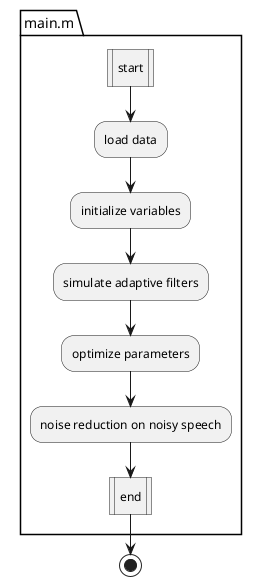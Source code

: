 @startuml Pipeline Flowchart
|ANC|
package "main.m" {
    :start|
    :load data;
    :initialize variables;
    :simulate adaptive filters;
    :optimize parameters;
    :noise reduction on noisy speech;
    :end|
}
stop
@enduml